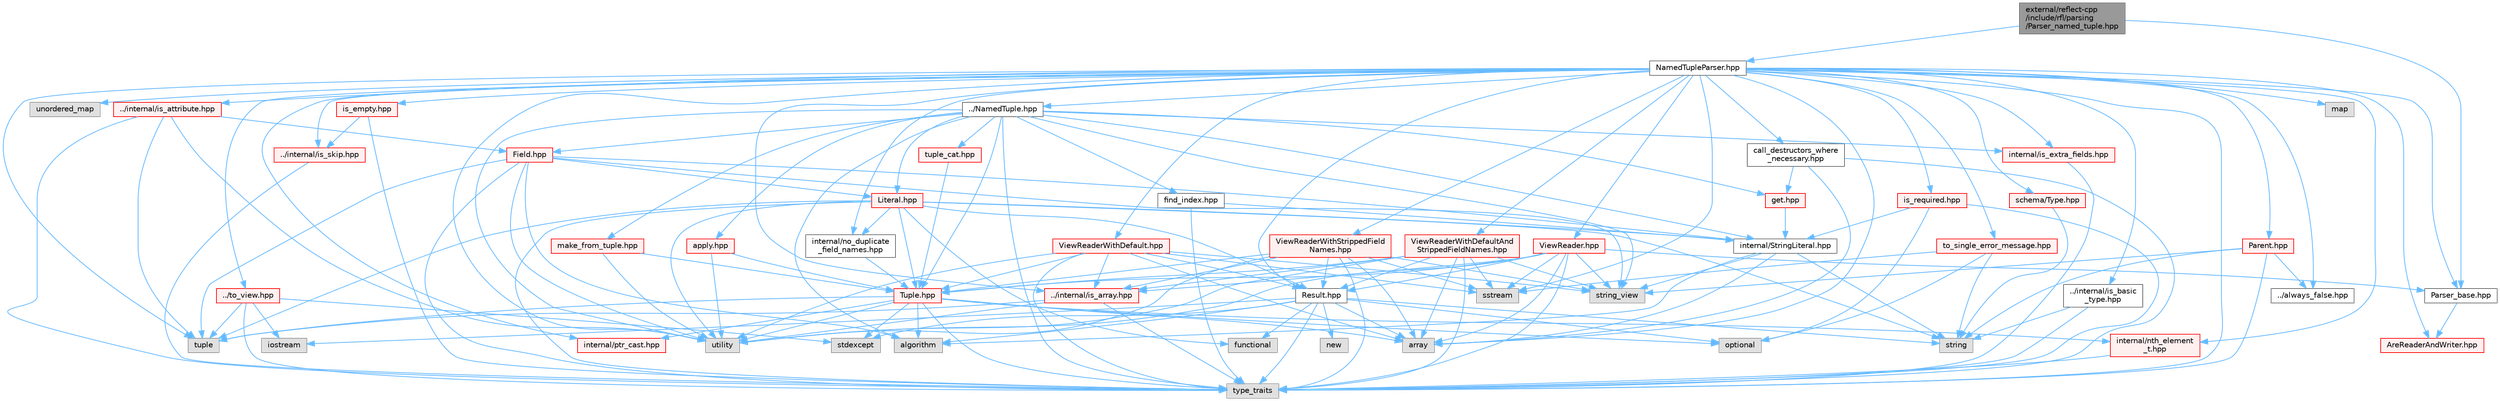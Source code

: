 digraph "external/reflect-cpp/include/rfl/parsing/Parser_named_tuple.hpp"
{
 // LATEX_PDF_SIZE
  bgcolor="transparent";
  edge [fontname=Helvetica,fontsize=10,labelfontname=Helvetica,labelfontsize=10];
  node [fontname=Helvetica,fontsize=10,shape=box,height=0.2,width=0.4];
  Node1 [id="Node000001",label="external/reflect-cpp\l/include/rfl/parsing\l/Parser_named_tuple.hpp",height=0.2,width=0.4,color="gray40", fillcolor="grey60", style="filled", fontcolor="black",tooltip=" "];
  Node1 -> Node2 [id="edge1_Node000001_Node000002",color="steelblue1",style="solid",tooltip=" "];
  Node2 [id="Node000002",label="NamedTupleParser.hpp",height=0.2,width=0.4,color="grey40", fillcolor="white", style="filled",URL="$_named_tuple_parser_8hpp.html",tooltip=" "];
  Node2 -> Node3 [id="edge2_Node000002_Node000003",color="steelblue1",style="solid",tooltip=" "];
  Node3 [id="Node000003",label="array",height=0.2,width=0.4,color="grey60", fillcolor="#E0E0E0", style="filled",tooltip=" "];
  Node2 -> Node4 [id="edge3_Node000002_Node000004",color="steelblue1",style="solid",tooltip=" "];
  Node4 [id="Node000004",label="map",height=0.2,width=0.4,color="grey60", fillcolor="#E0E0E0", style="filled",tooltip=" "];
  Node2 -> Node5 [id="edge4_Node000002_Node000005",color="steelblue1",style="solid",tooltip=" "];
  Node5 [id="Node000005",label="sstream",height=0.2,width=0.4,color="grey60", fillcolor="#E0E0E0", style="filled",tooltip=" "];
  Node2 -> Node6 [id="edge5_Node000002_Node000006",color="steelblue1",style="solid",tooltip=" "];
  Node6 [id="Node000006",label="tuple",height=0.2,width=0.4,color="grey60", fillcolor="#E0E0E0", style="filled",tooltip=" "];
  Node2 -> Node7 [id="edge6_Node000002_Node000007",color="steelblue1",style="solid",tooltip=" "];
  Node7 [id="Node000007",label="type_traits",height=0.2,width=0.4,color="grey60", fillcolor="#E0E0E0", style="filled",tooltip=" "];
  Node2 -> Node8 [id="edge7_Node000002_Node000008",color="steelblue1",style="solid",tooltip=" "];
  Node8 [id="Node000008",label="unordered_map",height=0.2,width=0.4,color="grey60", fillcolor="#E0E0E0", style="filled",tooltip=" "];
  Node2 -> Node9 [id="edge8_Node000002_Node000009",color="steelblue1",style="solid",tooltip=" "];
  Node9 [id="Node000009",label="utility",height=0.2,width=0.4,color="grey60", fillcolor="#E0E0E0", style="filled",tooltip=" "];
  Node2 -> Node10 [id="edge9_Node000002_Node000010",color="steelblue1",style="solid",tooltip=" "];
  Node10 [id="Node000010",label="../NamedTuple.hpp",height=0.2,width=0.4,color="grey40", fillcolor="white", style="filled",URL="$_named_tuple_8hpp.html",tooltip=" "];
  Node10 -> Node11 [id="edge10_Node000010_Node000011",color="steelblue1",style="solid",tooltip=" "];
  Node11 [id="Node000011",label="algorithm",height=0.2,width=0.4,color="grey60", fillcolor="#E0E0E0", style="filled",tooltip=" "];
  Node10 -> Node12 [id="edge11_Node000010_Node000012",color="steelblue1",style="solid",tooltip=" "];
  Node12 [id="Node000012",label="string_view",height=0.2,width=0.4,color="grey60", fillcolor="#E0E0E0", style="filled",tooltip=" "];
  Node10 -> Node7 [id="edge12_Node000010_Node000007",color="steelblue1",style="solid",tooltip=" "];
  Node10 -> Node9 [id="edge13_Node000010_Node000009",color="steelblue1",style="solid",tooltip=" "];
  Node10 -> Node13 [id="edge14_Node000010_Node000013",color="steelblue1",style="solid",tooltip=" "];
  Node13 [id="Node000013",label="Field.hpp",height=0.2,width=0.4,color="red", fillcolor="#FFF0F0", style="filled",URL="$_field_8hpp.html",tooltip=" "];
  Node13 -> Node11 [id="edge15_Node000013_Node000011",color="steelblue1",style="solid",tooltip=" "];
  Node13 -> Node12 [id="edge16_Node000013_Node000012",color="steelblue1",style="solid",tooltip=" "];
  Node13 -> Node6 [id="edge17_Node000013_Node000006",color="steelblue1",style="solid",tooltip=" "];
  Node13 -> Node7 [id="edge18_Node000013_Node000007",color="steelblue1",style="solid",tooltip=" "];
  Node13 -> Node9 [id="edge19_Node000013_Node000009",color="steelblue1",style="solid",tooltip=" "];
  Node13 -> Node14 [id="edge20_Node000013_Node000014",color="steelblue1",style="solid",tooltip=" "];
  Node14 [id="Node000014",label="Literal.hpp",height=0.2,width=0.4,color="red", fillcolor="#FFF0F0", style="filled",URL="$_literal_8hpp.html",tooltip=" "];
  Node14 -> Node17 [id="edge21_Node000014_Node000017",color="steelblue1",style="solid",tooltip=" "];
  Node17 [id="Node000017",label="functional",height=0.2,width=0.4,color="grey60", fillcolor="#E0E0E0", style="filled",tooltip=" "];
  Node14 -> Node18 [id="edge22_Node000014_Node000018",color="steelblue1",style="solid",tooltip=" "];
  Node18 [id="Node000018",label="string",height=0.2,width=0.4,color="grey60", fillcolor="#E0E0E0", style="filled",tooltip=" "];
  Node14 -> Node6 [id="edge23_Node000014_Node000006",color="steelblue1",style="solid",tooltip=" "];
  Node14 -> Node7 [id="edge24_Node000014_Node000007",color="steelblue1",style="solid",tooltip=" "];
  Node14 -> Node9 [id="edge25_Node000014_Node000009",color="steelblue1",style="solid",tooltip=" "];
  Node14 -> Node20 [id="edge26_Node000014_Node000020",color="steelblue1",style="solid",tooltip=" "];
  Node20 [id="Node000020",label="Result.hpp",height=0.2,width=0.4,color="grey40", fillcolor="white", style="filled",URL="$_result_8hpp.html",tooltip=" "];
  Node20 -> Node11 [id="edge27_Node000020_Node000011",color="steelblue1",style="solid",tooltip=" "];
  Node20 -> Node3 [id="edge28_Node000020_Node000003",color="steelblue1",style="solid",tooltip=" "];
  Node20 -> Node17 [id="edge29_Node000020_Node000017",color="steelblue1",style="solid",tooltip=" "];
  Node20 -> Node21 [id="edge30_Node000020_Node000021",color="steelblue1",style="solid",tooltip=" "];
  Node21 [id="Node000021",label="iostream",height=0.2,width=0.4,color="grey60", fillcolor="#E0E0E0", style="filled",tooltip=" "];
  Node20 -> Node22 [id="edge31_Node000020_Node000022",color="steelblue1",style="solid",tooltip=" "];
  Node22 [id="Node000022",label="new",height=0.2,width=0.4,color="grey60", fillcolor="#E0E0E0", style="filled",tooltip=" "];
  Node20 -> Node23 [id="edge32_Node000020_Node000023",color="steelblue1",style="solid",tooltip=" "];
  Node23 [id="Node000023",label="optional",height=0.2,width=0.4,color="grey60", fillcolor="#E0E0E0", style="filled",tooltip=" "];
  Node20 -> Node24 [id="edge33_Node000020_Node000024",color="steelblue1",style="solid",tooltip=" "];
  Node24 [id="Node000024",label="stdexcept",height=0.2,width=0.4,color="grey60", fillcolor="#E0E0E0", style="filled",tooltip=" "];
  Node20 -> Node18 [id="edge34_Node000020_Node000018",color="steelblue1",style="solid",tooltip=" "];
  Node20 -> Node7 [id="edge35_Node000020_Node000007",color="steelblue1",style="solid",tooltip=" "];
  Node14 -> Node25 [id="edge36_Node000014_Node000025",color="steelblue1",style="solid",tooltip=" "];
  Node25 [id="Node000025",label="Tuple.hpp",height=0.2,width=0.4,color="red", fillcolor="#FFF0F0", style="filled",URL="$_tuple_8hpp.html",tooltip=" "];
  Node25 -> Node11 [id="edge37_Node000025_Node000011",color="steelblue1",style="solid",tooltip=" "];
  Node25 -> Node3 [id="edge38_Node000025_Node000003",color="steelblue1",style="solid",tooltip=" "];
  Node25 -> Node23 [id="edge39_Node000025_Node000023",color="steelblue1",style="solid",tooltip=" "];
  Node25 -> Node24 [id="edge40_Node000025_Node000024",color="steelblue1",style="solid",tooltip=" "];
  Node25 -> Node6 [id="edge41_Node000025_Node000006",color="steelblue1",style="solid",tooltip=" "];
  Node25 -> Node7 [id="edge42_Node000025_Node000007",color="steelblue1",style="solid",tooltip=" "];
  Node25 -> Node9 [id="edge43_Node000025_Node000009",color="steelblue1",style="solid",tooltip=" "];
  Node25 -> Node29 [id="edge44_Node000025_Node000029",color="steelblue1",style="solid",tooltip=" "];
  Node29 [id="Node000029",label="internal/nth_element\l_t.hpp",height=0.2,width=0.4,color="red", fillcolor="#FFF0F0", style="filled",URL="$nth__element__t_8hpp.html",tooltip=" "];
  Node29 -> Node7 [id="edge45_Node000029_Node000007",color="steelblue1",style="solid",tooltip=" "];
  Node25 -> Node31 [id="edge46_Node000025_Node000031",color="steelblue1",style="solid",tooltip=" "];
  Node31 [id="Node000031",label="internal/ptr_cast.hpp",height=0.2,width=0.4,color="red", fillcolor="#FFF0F0", style="filled",URL="$ptr__cast_8hpp.html",tooltip=" "];
  Node14 -> Node33 [id="edge47_Node000014_Node000033",color="steelblue1",style="solid",tooltip=" "];
  Node33 [id="Node000033",label="internal/StringLiteral.hpp",height=0.2,width=0.4,color="grey40", fillcolor="white", style="filled",URL="$_string_literal_8hpp.html",tooltip=" "];
  Node33 -> Node11 [id="edge48_Node000033_Node000011",color="steelblue1",style="solid",tooltip=" "];
  Node33 -> Node3 [id="edge49_Node000033_Node000003",color="steelblue1",style="solid",tooltip=" "];
  Node33 -> Node18 [id="edge50_Node000033_Node000018",color="steelblue1",style="solid",tooltip=" "];
  Node33 -> Node12 [id="edge51_Node000033_Node000012",color="steelblue1",style="solid",tooltip=" "];
  Node14 -> Node34 [id="edge52_Node000014_Node000034",color="steelblue1",style="solid",tooltip=" "];
  Node34 [id="Node000034",label="internal/no_duplicate\l_field_names.hpp",height=0.2,width=0.4,color="grey40", fillcolor="white", style="filled",URL="$no__duplicate__field__names_8hpp.html",tooltip=" "];
  Node34 -> Node25 [id="edge53_Node000034_Node000025",color="steelblue1",style="solid",tooltip=" "];
  Node13 -> Node33 [id="edge54_Node000013_Node000033",color="steelblue1",style="solid",tooltip=" "];
  Node10 -> Node14 [id="edge55_Node000010_Node000014",color="steelblue1",style="solid",tooltip=" "];
  Node10 -> Node25 [id="edge56_Node000010_Node000025",color="steelblue1",style="solid",tooltip=" "];
  Node10 -> Node40 [id="edge57_Node000010_Node000040",color="steelblue1",style="solid",tooltip=" "];
  Node40 [id="Node000040",label="apply.hpp",height=0.2,width=0.4,color="red", fillcolor="#FFF0F0", style="filled",URL="$apply_8hpp.html",tooltip=" "];
  Node40 -> Node9 [id="edge58_Node000040_Node000009",color="steelblue1",style="solid",tooltip=" "];
  Node40 -> Node25 [id="edge59_Node000040_Node000025",color="steelblue1",style="solid",tooltip=" "];
  Node10 -> Node42 [id="edge60_Node000010_Node000042",color="steelblue1",style="solid",tooltip=" "];
  Node42 [id="Node000042",label="get.hpp",height=0.2,width=0.4,color="red", fillcolor="#FFF0F0", style="filled",URL="$get_8hpp.html",tooltip=" "];
  Node42 -> Node33 [id="edge61_Node000042_Node000033",color="steelblue1",style="solid",tooltip=" "];
  Node10 -> Node33 [id="edge62_Node000010_Node000033",color="steelblue1",style="solid",tooltip=" "];
  Node10 -> Node45 [id="edge63_Node000010_Node000045",color="steelblue1",style="solid",tooltip=" "];
  Node45 [id="Node000045",label="find_index.hpp",height=0.2,width=0.4,color="grey40", fillcolor="white", style="filled",URL="$find__index_8hpp.html",tooltip=" "];
  Node45 -> Node7 [id="edge64_Node000045_Node000007",color="steelblue1",style="solid",tooltip=" "];
  Node45 -> Node33 [id="edge65_Node000045_Node000033",color="steelblue1",style="solid",tooltip=" "];
  Node10 -> Node46 [id="edge66_Node000010_Node000046",color="steelblue1",style="solid",tooltip=" "];
  Node46 [id="Node000046",label="internal/is_extra_fields.hpp",height=0.2,width=0.4,color="red", fillcolor="#FFF0F0", style="filled",URL="$is__extra__fields_8hpp.html",tooltip=" "];
  Node46 -> Node7 [id="edge67_Node000046_Node000007",color="steelblue1",style="solid",tooltip=" "];
  Node10 -> Node49 [id="edge68_Node000010_Node000049",color="steelblue1",style="solid",tooltip=" "];
  Node49 [id="Node000049",label="make_from_tuple.hpp",height=0.2,width=0.4,color="red", fillcolor="#FFF0F0", style="filled",URL="$make__from__tuple_8hpp.html",tooltip=" "];
  Node49 -> Node9 [id="edge69_Node000049_Node000009",color="steelblue1",style="solid",tooltip=" "];
  Node49 -> Node25 [id="edge70_Node000049_Node000025",color="steelblue1",style="solid",tooltip=" "];
  Node10 -> Node51 [id="edge71_Node000010_Node000051",color="steelblue1",style="solid",tooltip=" "];
  Node51 [id="Node000051",label="tuple_cat.hpp",height=0.2,width=0.4,color="red", fillcolor="#FFF0F0", style="filled",URL="$tuple__cat_8hpp.html",tooltip=" "];
  Node51 -> Node25 [id="edge72_Node000051_Node000025",color="steelblue1",style="solid",tooltip=" "];
  Node2 -> Node20 [id="edge73_Node000002_Node000020",color="steelblue1",style="solid",tooltip=" "];
  Node2 -> Node53 [id="edge74_Node000002_Node000053",color="steelblue1",style="solid",tooltip=" "];
  Node53 [id="Node000053",label="../always_false.hpp",height=0.2,width=0.4,color="grey40", fillcolor="white", style="filled",URL="$always__false_8hpp.html",tooltip=" "];
  Node2 -> Node54 [id="edge75_Node000002_Node000054",color="steelblue1",style="solid",tooltip=" "];
  Node54 [id="Node000054",label="../internal/is_array.hpp",height=0.2,width=0.4,color="red", fillcolor="#FFF0F0", style="filled",URL="$is__array_8hpp.html",tooltip=" "];
  Node54 -> Node6 [id="edge76_Node000054_Node000006",color="steelblue1",style="solid",tooltip=" "];
  Node54 -> Node7 [id="edge77_Node000054_Node000007",color="steelblue1",style="solid",tooltip=" "];
  Node54 -> Node9 [id="edge78_Node000054_Node000009",color="steelblue1",style="solid",tooltip=" "];
  Node2 -> Node55 [id="edge79_Node000002_Node000055",color="steelblue1",style="solid",tooltip=" "];
  Node55 [id="Node000055",label="../internal/is_attribute.hpp",height=0.2,width=0.4,color="red", fillcolor="#FFF0F0", style="filled",URL="$is__attribute_8hpp.html",tooltip=" "];
  Node55 -> Node6 [id="edge80_Node000055_Node000006",color="steelblue1",style="solid",tooltip=" "];
  Node55 -> Node7 [id="edge81_Node000055_Node000007",color="steelblue1",style="solid",tooltip=" "];
  Node55 -> Node9 [id="edge82_Node000055_Node000009",color="steelblue1",style="solid",tooltip=" "];
  Node55 -> Node13 [id="edge83_Node000055_Node000013",color="steelblue1",style="solid",tooltip=" "];
  Node2 -> Node59 [id="edge84_Node000002_Node000059",color="steelblue1",style="solid",tooltip=" "];
  Node59 [id="Node000059",label="../internal/is_basic\l_type.hpp",height=0.2,width=0.4,color="grey40", fillcolor="white", style="filled",URL="$is__basic__type_8hpp.html",tooltip=" "];
  Node59 -> Node18 [id="edge85_Node000059_Node000018",color="steelblue1",style="solid",tooltip=" "];
  Node59 -> Node7 [id="edge86_Node000059_Node000007",color="steelblue1",style="solid",tooltip=" "];
  Node2 -> Node46 [id="edge87_Node000002_Node000046",color="steelblue1",style="solid",tooltip=" "];
  Node2 -> Node60 [id="edge88_Node000002_Node000060",color="steelblue1",style="solid",tooltip=" "];
  Node60 [id="Node000060",label="../internal/is_skip.hpp",height=0.2,width=0.4,color="red", fillcolor="#FFF0F0", style="filled",URL="$is__skip_8hpp.html",tooltip=" "];
  Node60 -> Node7 [id="edge89_Node000060_Node000007",color="steelblue1",style="solid",tooltip=" "];
  Node2 -> Node34 [id="edge90_Node000002_Node000034",color="steelblue1",style="solid",tooltip=" "];
  Node2 -> Node29 [id="edge91_Node000002_Node000029",color="steelblue1",style="solid",tooltip=" "];
  Node2 -> Node31 [id="edge92_Node000002_Node000031",color="steelblue1",style="solid",tooltip=" "];
  Node2 -> Node62 [id="edge93_Node000002_Node000062",color="steelblue1",style="solid",tooltip=" "];
  Node62 [id="Node000062",label="../to_view.hpp",height=0.2,width=0.4,color="red", fillcolor="#FFF0F0", style="filled",URL="$to__view_8hpp.html",tooltip=" "];
  Node62 -> Node21 [id="edge94_Node000062_Node000021",color="steelblue1",style="solid",tooltip=" "];
  Node62 -> Node24 [id="edge95_Node000062_Node000024",color="steelblue1",style="solid",tooltip=" "];
  Node62 -> Node6 [id="edge96_Node000062_Node000006",color="steelblue1",style="solid",tooltip=" "];
  Node62 -> Node7 [id="edge97_Node000062_Node000007",color="steelblue1",style="solid",tooltip=" "];
  Node2 -> Node91 [id="edge98_Node000002_Node000091",color="steelblue1",style="solid",tooltip=" "];
  Node91 [id="Node000091",label="AreReaderAndWriter.hpp",height=0.2,width=0.4,color="red", fillcolor="#FFF0F0", style="filled",URL="$_are_reader_and_writer_8hpp.html",tooltip=" "];
  Node2 -> Node97 [id="edge99_Node000002_Node000097",color="steelblue1",style="solid",tooltip=" "];
  Node97 [id="Node000097",label="Parent.hpp",height=0.2,width=0.4,color="red", fillcolor="#FFF0F0", style="filled",URL="$_parent_8hpp.html",tooltip=" "];
  Node97 -> Node18 [id="edge100_Node000097_Node000018",color="steelblue1",style="solid",tooltip=" "];
  Node97 -> Node12 [id="edge101_Node000097_Node000012",color="steelblue1",style="solid",tooltip=" "];
  Node97 -> Node7 [id="edge102_Node000097_Node000007",color="steelblue1",style="solid",tooltip=" "];
  Node97 -> Node53 [id="edge103_Node000097_Node000053",color="steelblue1",style="solid",tooltip=" "];
  Node2 -> Node100 [id="edge104_Node000002_Node000100",color="steelblue1",style="solid",tooltip=" "];
  Node100 [id="Node000100",label="Parser_base.hpp",height=0.2,width=0.4,color="grey40", fillcolor="white", style="filled",URL="$_parser__base_8hpp.html",tooltip=" "];
  Node100 -> Node91 [id="edge105_Node000100_Node000091",color="steelblue1",style="solid",tooltip=" "];
  Node2 -> Node101 [id="edge106_Node000002_Node000101",color="steelblue1",style="solid",tooltip=" "];
  Node101 [id="Node000101",label="ViewReader.hpp",height=0.2,width=0.4,color="red", fillcolor="#FFF0F0", style="filled",URL="$_view_reader_8hpp.html",tooltip=" "];
  Node101 -> Node3 [id="edge107_Node000101_Node000003",color="steelblue1",style="solid",tooltip=" "];
  Node101 -> Node5 [id="edge108_Node000101_Node000005",color="steelblue1",style="solid",tooltip=" "];
  Node101 -> Node12 [id="edge109_Node000101_Node000012",color="steelblue1",style="solid",tooltip=" "];
  Node101 -> Node7 [id="edge110_Node000101_Node000007",color="steelblue1",style="solid",tooltip=" "];
  Node101 -> Node9 [id="edge111_Node000101_Node000009",color="steelblue1",style="solid",tooltip=" "];
  Node101 -> Node20 [id="edge112_Node000101_Node000020",color="steelblue1",style="solid",tooltip=" "];
  Node101 -> Node25 [id="edge113_Node000101_Node000025",color="steelblue1",style="solid",tooltip=" "];
  Node101 -> Node54 [id="edge114_Node000101_Node000054",color="steelblue1",style="solid",tooltip=" "];
  Node101 -> Node100 [id="edge115_Node000101_Node000100",color="steelblue1",style="solid",tooltip=" "];
  Node2 -> Node102 [id="edge116_Node000002_Node000102",color="steelblue1",style="solid",tooltip=" "];
  Node102 [id="Node000102",label="ViewReaderWithDefault.hpp",height=0.2,width=0.4,color="red", fillcolor="#FFF0F0", style="filled",URL="$_view_reader_with_default_8hpp.html",tooltip=" "];
  Node102 -> Node3 [id="edge117_Node000102_Node000003",color="steelblue1",style="solid",tooltip=" "];
  Node102 -> Node5 [id="edge118_Node000102_Node000005",color="steelblue1",style="solid",tooltip=" "];
  Node102 -> Node12 [id="edge119_Node000102_Node000012",color="steelblue1",style="solid",tooltip=" "];
  Node102 -> Node7 [id="edge120_Node000102_Node000007",color="steelblue1",style="solid",tooltip=" "];
  Node102 -> Node9 [id="edge121_Node000102_Node000009",color="steelblue1",style="solid",tooltip=" "];
  Node102 -> Node20 [id="edge122_Node000102_Node000020",color="steelblue1",style="solid",tooltip=" "];
  Node102 -> Node25 [id="edge123_Node000102_Node000025",color="steelblue1",style="solid",tooltip=" "];
  Node102 -> Node54 [id="edge124_Node000102_Node000054",color="steelblue1",style="solid",tooltip=" "];
  Node2 -> Node103 [id="edge125_Node000002_Node000103",color="steelblue1",style="solid",tooltip=" "];
  Node103 [id="Node000103",label="ViewReaderWithDefaultAnd\lStrippedFieldNames.hpp",height=0.2,width=0.4,color="red", fillcolor="#FFF0F0", style="filled",URL="$_view_reader_with_default_and_stripped_field_names_8hpp.html",tooltip=" "];
  Node103 -> Node3 [id="edge126_Node000103_Node000003",color="steelblue1",style="solid",tooltip=" "];
  Node103 -> Node5 [id="edge127_Node000103_Node000005",color="steelblue1",style="solid",tooltip=" "];
  Node103 -> Node12 [id="edge128_Node000103_Node000012",color="steelblue1",style="solid",tooltip=" "];
  Node103 -> Node7 [id="edge129_Node000103_Node000007",color="steelblue1",style="solid",tooltip=" "];
  Node103 -> Node9 [id="edge130_Node000103_Node000009",color="steelblue1",style="solid",tooltip=" "];
  Node103 -> Node20 [id="edge131_Node000103_Node000020",color="steelblue1",style="solid",tooltip=" "];
  Node103 -> Node25 [id="edge132_Node000103_Node000025",color="steelblue1",style="solid",tooltip=" "];
  Node103 -> Node54 [id="edge133_Node000103_Node000054",color="steelblue1",style="solid",tooltip=" "];
  Node2 -> Node104 [id="edge134_Node000002_Node000104",color="steelblue1",style="solid",tooltip=" "];
  Node104 [id="Node000104",label="ViewReaderWithStrippedField\lNames.hpp",height=0.2,width=0.4,color="red", fillcolor="#FFF0F0", style="filled",URL="$_view_reader_with_stripped_field_names_8hpp.html",tooltip=" "];
  Node104 -> Node3 [id="edge135_Node000104_Node000003",color="steelblue1",style="solid",tooltip=" "];
  Node104 -> Node5 [id="edge136_Node000104_Node000005",color="steelblue1",style="solid",tooltip=" "];
  Node104 -> Node12 [id="edge137_Node000104_Node000012",color="steelblue1",style="solid",tooltip=" "];
  Node104 -> Node7 [id="edge138_Node000104_Node000007",color="steelblue1",style="solid",tooltip=" "];
  Node104 -> Node9 [id="edge139_Node000104_Node000009",color="steelblue1",style="solid",tooltip=" "];
  Node104 -> Node20 [id="edge140_Node000104_Node000020",color="steelblue1",style="solid",tooltip=" "];
  Node104 -> Node25 [id="edge141_Node000104_Node000025",color="steelblue1",style="solid",tooltip=" "];
  Node104 -> Node54 [id="edge142_Node000104_Node000054",color="steelblue1",style="solid",tooltip=" "];
  Node2 -> Node105 [id="edge143_Node000002_Node000105",color="steelblue1",style="solid",tooltip=" "];
  Node105 [id="Node000105",label="call_destructors_where\l_necessary.hpp",height=0.2,width=0.4,color="grey40", fillcolor="white", style="filled",URL="$call__destructors__where__necessary_8hpp.html",tooltip=" "];
  Node105 -> Node3 [id="edge144_Node000105_Node000003",color="steelblue1",style="solid",tooltip=" "];
  Node105 -> Node7 [id="edge145_Node000105_Node000007",color="steelblue1",style="solid",tooltip=" "];
  Node105 -> Node42 [id="edge146_Node000105_Node000042",color="steelblue1",style="solid",tooltip=" "];
  Node2 -> Node106 [id="edge147_Node000002_Node000106",color="steelblue1",style="solid",tooltip=" "];
  Node106 [id="Node000106",label="is_empty.hpp",height=0.2,width=0.4,color="red", fillcolor="#FFF0F0", style="filled",URL="$parsing_2is__empty_8hpp.html",tooltip=" "];
  Node106 -> Node7 [id="edge148_Node000106_Node000007",color="steelblue1",style="solid",tooltip=" "];
  Node106 -> Node60 [id="edge149_Node000106_Node000060",color="steelblue1",style="solid",tooltip=" "];
  Node2 -> Node116 [id="edge150_Node000002_Node000116",color="steelblue1",style="solid",tooltip=" "];
  Node116 [id="Node000116",label="is_required.hpp",height=0.2,width=0.4,color="red", fillcolor="#FFF0F0", style="filled",URL="$is__required_8hpp.html",tooltip=" "];
  Node116 -> Node23 [id="edge151_Node000116_Node000023",color="steelblue1",style="solid",tooltip=" "];
  Node116 -> Node7 [id="edge152_Node000116_Node000007",color="steelblue1",style="solid",tooltip=" "];
  Node116 -> Node33 [id="edge153_Node000116_Node000033",color="steelblue1",style="solid",tooltip=" "];
  Node2 -> Node124 [id="edge154_Node000002_Node000124",color="steelblue1",style="solid",tooltip=" "];
  Node124 [id="Node000124",label="schema/Type.hpp",height=0.2,width=0.4,color="red", fillcolor="#FFF0F0", style="filled",URL="$parsing_2schema_2_type_8hpp.html",tooltip=" "];
  Node124 -> Node18 [id="edge155_Node000124_Node000018",color="steelblue1",style="solid",tooltip=" "];
  Node2 -> Node127 [id="edge156_Node000002_Node000127",color="steelblue1",style="solid",tooltip=" "];
  Node127 [id="Node000127",label="to_single_error_message.hpp",height=0.2,width=0.4,color="red", fillcolor="#FFF0F0", style="filled",URL="$to__single__error__message_8hpp.html",tooltip=" "];
  Node127 -> Node23 [id="edge157_Node000127_Node000023",color="steelblue1",style="solid",tooltip=" "];
  Node127 -> Node5 [id="edge158_Node000127_Node000005",color="steelblue1",style="solid",tooltip=" "];
  Node127 -> Node18 [id="edge159_Node000127_Node000018",color="steelblue1",style="solid",tooltip=" "];
  Node1 -> Node100 [id="edge160_Node000001_Node000100",color="steelblue1",style="solid",tooltip=" "];
}
